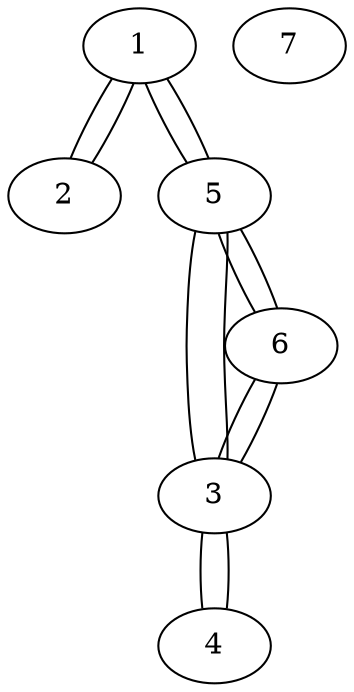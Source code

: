 graph {
	1 -- { 2 5 };
	2 -- { 1 };
	3 -- { 4 5 6 };
	4 -- { 3 };
	5 -- { 1 3 6 };
	6 -- { 3 5 };
	7 -- {  };
}
